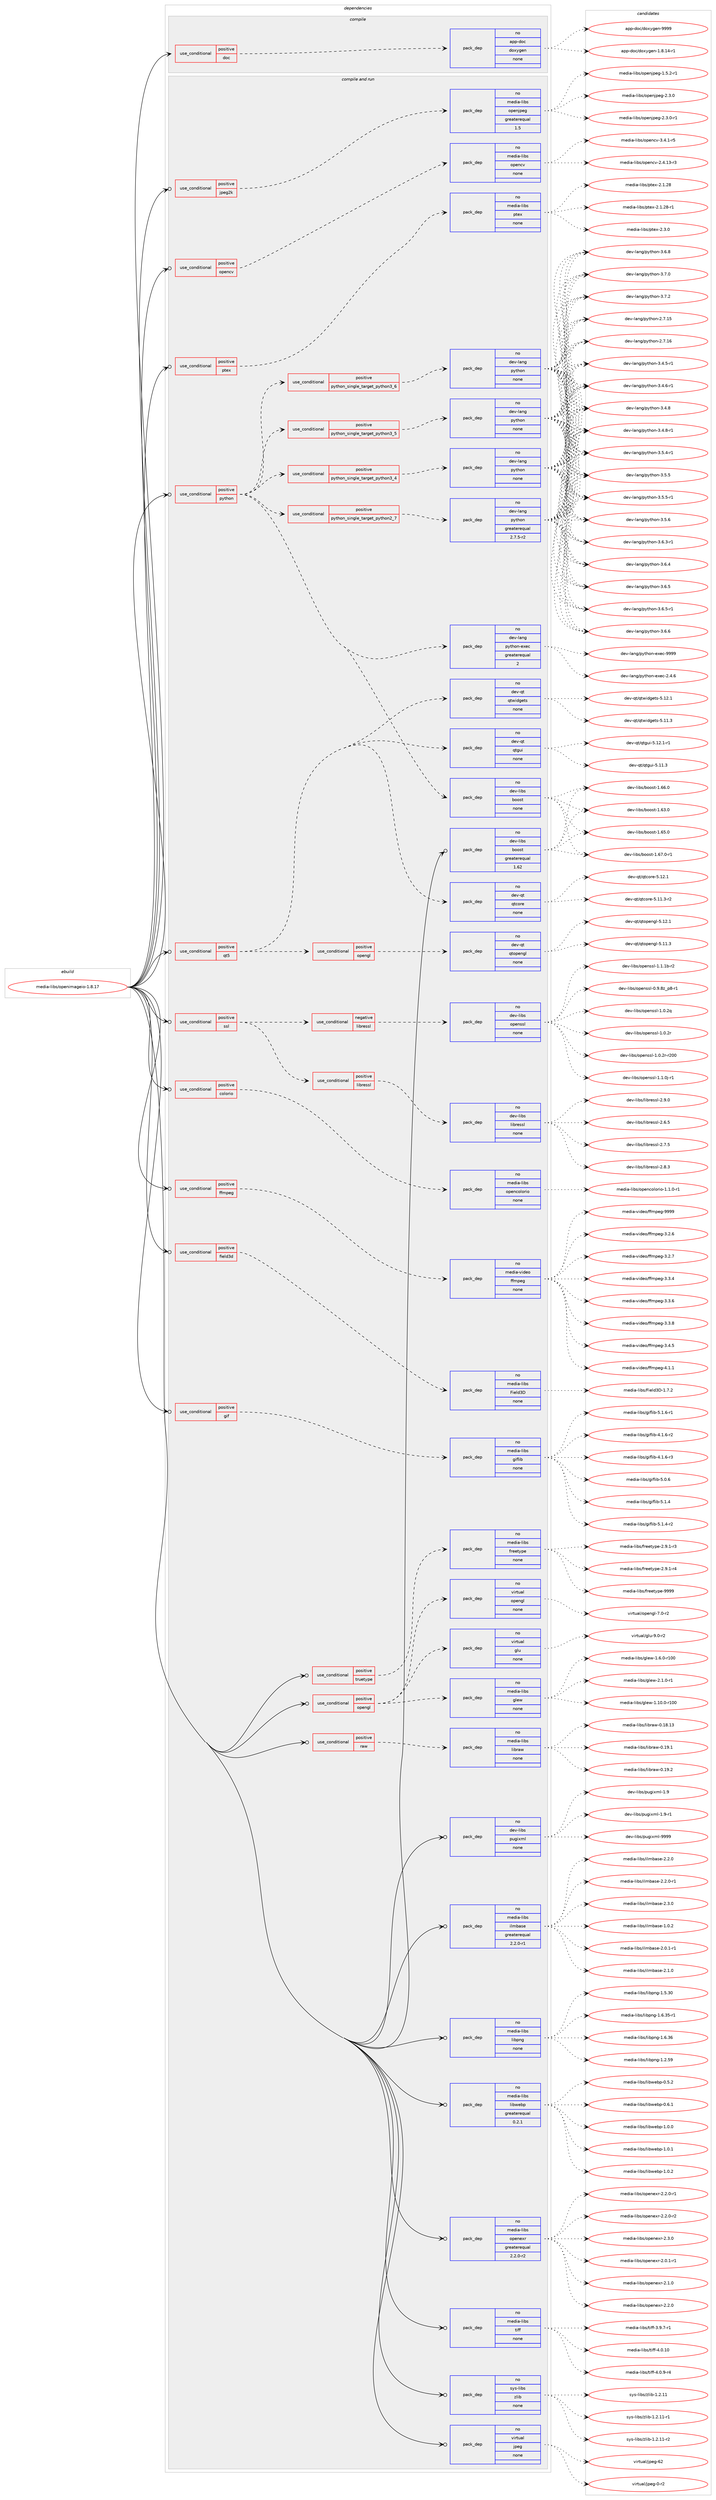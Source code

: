 digraph prolog {

# *************
# Graph options
# *************

newrank=true;
concentrate=true;
compound=true;
graph [rankdir=LR,fontname=Helvetica,fontsize=10,ranksep=1.5];#, ranksep=2.5, nodesep=0.2];
edge  [arrowhead=vee];
node  [fontname=Helvetica,fontsize=10];

# **********
# The ebuild
# **********

subgraph cluster_leftcol {
color=gray;
rank=same;
label=<<i>ebuild</i>>;
id [label="media-libs/openimageio-1.8.17", color=red, width=4, href="../media-libs/openimageio-1.8.17.svg"];
}

# ****************
# The dependencies
# ****************

subgraph cluster_midcol {
color=gray;
label=<<i>dependencies</i>>;
subgraph cluster_compile {
fillcolor="#eeeeee";
style=filled;
label=<<i>compile</i>>;
subgraph cond435697 {
dependency1617314 [label=<<TABLE BORDER="0" CELLBORDER="1" CELLSPACING="0" CELLPADDING="4"><TR><TD ROWSPAN="3" CELLPADDING="10">use_conditional</TD></TR><TR><TD>positive</TD></TR><TR><TD>doc</TD></TR></TABLE>>, shape=none, color=red];
subgraph pack1155572 {
dependency1617315 [label=<<TABLE BORDER="0" CELLBORDER="1" CELLSPACING="0" CELLPADDING="4" WIDTH="220"><TR><TD ROWSPAN="6" CELLPADDING="30">pack_dep</TD></TR><TR><TD WIDTH="110">no</TD></TR><TR><TD>app-doc</TD></TR><TR><TD>doxygen</TD></TR><TR><TD>none</TD></TR><TR><TD></TD></TR></TABLE>>, shape=none, color=blue];
}
dependency1617314:e -> dependency1617315:w [weight=20,style="dashed",arrowhead="vee"];
}
id:e -> dependency1617314:w [weight=20,style="solid",arrowhead="vee"];
}
subgraph cluster_compileandrun {
fillcolor="#eeeeee";
style=filled;
label=<<i>compile and run</i>>;
subgraph cond435698 {
dependency1617316 [label=<<TABLE BORDER="0" CELLBORDER="1" CELLSPACING="0" CELLPADDING="4"><TR><TD ROWSPAN="3" CELLPADDING="10">use_conditional</TD></TR><TR><TD>positive</TD></TR><TR><TD>colorio</TD></TR></TABLE>>, shape=none, color=red];
subgraph pack1155573 {
dependency1617317 [label=<<TABLE BORDER="0" CELLBORDER="1" CELLSPACING="0" CELLPADDING="4" WIDTH="220"><TR><TD ROWSPAN="6" CELLPADDING="30">pack_dep</TD></TR><TR><TD WIDTH="110">no</TD></TR><TR><TD>media-libs</TD></TR><TR><TD>opencolorio</TD></TR><TR><TD>none</TD></TR><TR><TD></TD></TR></TABLE>>, shape=none, color=blue];
}
dependency1617316:e -> dependency1617317:w [weight=20,style="dashed",arrowhead="vee"];
}
id:e -> dependency1617316:w [weight=20,style="solid",arrowhead="odotvee"];
subgraph cond435699 {
dependency1617318 [label=<<TABLE BORDER="0" CELLBORDER="1" CELLSPACING="0" CELLPADDING="4"><TR><TD ROWSPAN="3" CELLPADDING="10">use_conditional</TD></TR><TR><TD>positive</TD></TR><TR><TD>ffmpeg</TD></TR></TABLE>>, shape=none, color=red];
subgraph pack1155574 {
dependency1617319 [label=<<TABLE BORDER="0" CELLBORDER="1" CELLSPACING="0" CELLPADDING="4" WIDTH="220"><TR><TD ROWSPAN="6" CELLPADDING="30">pack_dep</TD></TR><TR><TD WIDTH="110">no</TD></TR><TR><TD>media-video</TD></TR><TR><TD>ffmpeg</TD></TR><TR><TD>none</TD></TR><TR><TD></TD></TR></TABLE>>, shape=none, color=blue];
}
dependency1617318:e -> dependency1617319:w [weight=20,style="dashed",arrowhead="vee"];
}
id:e -> dependency1617318:w [weight=20,style="solid",arrowhead="odotvee"];
subgraph cond435700 {
dependency1617320 [label=<<TABLE BORDER="0" CELLBORDER="1" CELLSPACING="0" CELLPADDING="4"><TR><TD ROWSPAN="3" CELLPADDING="10">use_conditional</TD></TR><TR><TD>positive</TD></TR><TR><TD>field3d</TD></TR></TABLE>>, shape=none, color=red];
subgraph pack1155575 {
dependency1617321 [label=<<TABLE BORDER="0" CELLBORDER="1" CELLSPACING="0" CELLPADDING="4" WIDTH="220"><TR><TD ROWSPAN="6" CELLPADDING="30">pack_dep</TD></TR><TR><TD WIDTH="110">no</TD></TR><TR><TD>media-libs</TD></TR><TR><TD>Field3D</TD></TR><TR><TD>none</TD></TR><TR><TD></TD></TR></TABLE>>, shape=none, color=blue];
}
dependency1617320:e -> dependency1617321:w [weight=20,style="dashed",arrowhead="vee"];
}
id:e -> dependency1617320:w [weight=20,style="solid",arrowhead="odotvee"];
subgraph cond435701 {
dependency1617322 [label=<<TABLE BORDER="0" CELLBORDER="1" CELLSPACING="0" CELLPADDING="4"><TR><TD ROWSPAN="3" CELLPADDING="10">use_conditional</TD></TR><TR><TD>positive</TD></TR><TR><TD>gif</TD></TR></TABLE>>, shape=none, color=red];
subgraph pack1155576 {
dependency1617323 [label=<<TABLE BORDER="0" CELLBORDER="1" CELLSPACING="0" CELLPADDING="4" WIDTH="220"><TR><TD ROWSPAN="6" CELLPADDING="30">pack_dep</TD></TR><TR><TD WIDTH="110">no</TD></TR><TR><TD>media-libs</TD></TR><TR><TD>giflib</TD></TR><TR><TD>none</TD></TR><TR><TD></TD></TR></TABLE>>, shape=none, color=blue];
}
dependency1617322:e -> dependency1617323:w [weight=20,style="dashed",arrowhead="vee"];
}
id:e -> dependency1617322:w [weight=20,style="solid",arrowhead="odotvee"];
subgraph cond435702 {
dependency1617324 [label=<<TABLE BORDER="0" CELLBORDER="1" CELLSPACING="0" CELLPADDING="4"><TR><TD ROWSPAN="3" CELLPADDING="10">use_conditional</TD></TR><TR><TD>positive</TD></TR><TR><TD>jpeg2k</TD></TR></TABLE>>, shape=none, color=red];
subgraph pack1155577 {
dependency1617325 [label=<<TABLE BORDER="0" CELLBORDER="1" CELLSPACING="0" CELLPADDING="4" WIDTH="220"><TR><TD ROWSPAN="6" CELLPADDING="30">pack_dep</TD></TR><TR><TD WIDTH="110">no</TD></TR><TR><TD>media-libs</TD></TR><TR><TD>openjpeg</TD></TR><TR><TD>greaterequal</TD></TR><TR><TD>1.5</TD></TR></TABLE>>, shape=none, color=blue];
}
dependency1617324:e -> dependency1617325:w [weight=20,style="dashed",arrowhead="vee"];
}
id:e -> dependency1617324:w [weight=20,style="solid",arrowhead="odotvee"];
subgraph cond435703 {
dependency1617326 [label=<<TABLE BORDER="0" CELLBORDER="1" CELLSPACING="0" CELLPADDING="4"><TR><TD ROWSPAN="3" CELLPADDING="10">use_conditional</TD></TR><TR><TD>positive</TD></TR><TR><TD>opencv</TD></TR></TABLE>>, shape=none, color=red];
subgraph pack1155578 {
dependency1617327 [label=<<TABLE BORDER="0" CELLBORDER="1" CELLSPACING="0" CELLPADDING="4" WIDTH="220"><TR><TD ROWSPAN="6" CELLPADDING="30">pack_dep</TD></TR><TR><TD WIDTH="110">no</TD></TR><TR><TD>media-libs</TD></TR><TR><TD>opencv</TD></TR><TR><TD>none</TD></TR><TR><TD></TD></TR></TABLE>>, shape=none, color=blue];
}
dependency1617326:e -> dependency1617327:w [weight=20,style="dashed",arrowhead="vee"];
}
id:e -> dependency1617326:w [weight=20,style="solid",arrowhead="odotvee"];
subgraph cond435704 {
dependency1617328 [label=<<TABLE BORDER="0" CELLBORDER="1" CELLSPACING="0" CELLPADDING="4"><TR><TD ROWSPAN="3" CELLPADDING="10">use_conditional</TD></TR><TR><TD>positive</TD></TR><TR><TD>opengl</TD></TR></TABLE>>, shape=none, color=red];
subgraph pack1155579 {
dependency1617329 [label=<<TABLE BORDER="0" CELLBORDER="1" CELLSPACING="0" CELLPADDING="4" WIDTH="220"><TR><TD ROWSPAN="6" CELLPADDING="30">pack_dep</TD></TR><TR><TD WIDTH="110">no</TD></TR><TR><TD>virtual</TD></TR><TR><TD>glu</TD></TR><TR><TD>none</TD></TR><TR><TD></TD></TR></TABLE>>, shape=none, color=blue];
}
dependency1617328:e -> dependency1617329:w [weight=20,style="dashed",arrowhead="vee"];
subgraph pack1155580 {
dependency1617330 [label=<<TABLE BORDER="0" CELLBORDER="1" CELLSPACING="0" CELLPADDING="4" WIDTH="220"><TR><TD ROWSPAN="6" CELLPADDING="30">pack_dep</TD></TR><TR><TD WIDTH="110">no</TD></TR><TR><TD>virtual</TD></TR><TR><TD>opengl</TD></TR><TR><TD>none</TD></TR><TR><TD></TD></TR></TABLE>>, shape=none, color=blue];
}
dependency1617328:e -> dependency1617330:w [weight=20,style="dashed",arrowhead="vee"];
subgraph pack1155581 {
dependency1617331 [label=<<TABLE BORDER="0" CELLBORDER="1" CELLSPACING="0" CELLPADDING="4" WIDTH="220"><TR><TD ROWSPAN="6" CELLPADDING="30">pack_dep</TD></TR><TR><TD WIDTH="110">no</TD></TR><TR><TD>media-libs</TD></TR><TR><TD>glew</TD></TR><TR><TD>none</TD></TR><TR><TD></TD></TR></TABLE>>, shape=none, color=blue];
}
dependency1617328:e -> dependency1617331:w [weight=20,style="dashed",arrowhead="vee"];
}
id:e -> dependency1617328:w [weight=20,style="solid",arrowhead="odotvee"];
subgraph cond435705 {
dependency1617332 [label=<<TABLE BORDER="0" CELLBORDER="1" CELLSPACING="0" CELLPADDING="4"><TR><TD ROWSPAN="3" CELLPADDING="10">use_conditional</TD></TR><TR><TD>positive</TD></TR><TR><TD>ptex</TD></TR></TABLE>>, shape=none, color=red];
subgraph pack1155582 {
dependency1617333 [label=<<TABLE BORDER="0" CELLBORDER="1" CELLSPACING="0" CELLPADDING="4" WIDTH="220"><TR><TD ROWSPAN="6" CELLPADDING="30">pack_dep</TD></TR><TR><TD WIDTH="110">no</TD></TR><TR><TD>media-libs</TD></TR><TR><TD>ptex</TD></TR><TR><TD>none</TD></TR><TR><TD></TD></TR></TABLE>>, shape=none, color=blue];
}
dependency1617332:e -> dependency1617333:w [weight=20,style="dashed",arrowhead="vee"];
}
id:e -> dependency1617332:w [weight=20,style="solid",arrowhead="odotvee"];
subgraph cond435706 {
dependency1617334 [label=<<TABLE BORDER="0" CELLBORDER="1" CELLSPACING="0" CELLPADDING="4"><TR><TD ROWSPAN="3" CELLPADDING="10">use_conditional</TD></TR><TR><TD>positive</TD></TR><TR><TD>python</TD></TR></TABLE>>, shape=none, color=red];
subgraph cond435707 {
dependency1617335 [label=<<TABLE BORDER="0" CELLBORDER="1" CELLSPACING="0" CELLPADDING="4"><TR><TD ROWSPAN="3" CELLPADDING="10">use_conditional</TD></TR><TR><TD>positive</TD></TR><TR><TD>python_single_target_python2_7</TD></TR></TABLE>>, shape=none, color=red];
subgraph pack1155583 {
dependency1617336 [label=<<TABLE BORDER="0" CELLBORDER="1" CELLSPACING="0" CELLPADDING="4" WIDTH="220"><TR><TD ROWSPAN="6" CELLPADDING="30">pack_dep</TD></TR><TR><TD WIDTH="110">no</TD></TR><TR><TD>dev-lang</TD></TR><TR><TD>python</TD></TR><TR><TD>greaterequal</TD></TR><TR><TD>2.7.5-r2</TD></TR></TABLE>>, shape=none, color=blue];
}
dependency1617335:e -> dependency1617336:w [weight=20,style="dashed",arrowhead="vee"];
}
dependency1617334:e -> dependency1617335:w [weight=20,style="dashed",arrowhead="vee"];
subgraph cond435708 {
dependency1617337 [label=<<TABLE BORDER="0" CELLBORDER="1" CELLSPACING="0" CELLPADDING="4"><TR><TD ROWSPAN="3" CELLPADDING="10">use_conditional</TD></TR><TR><TD>positive</TD></TR><TR><TD>python_single_target_python3_4</TD></TR></TABLE>>, shape=none, color=red];
subgraph pack1155584 {
dependency1617338 [label=<<TABLE BORDER="0" CELLBORDER="1" CELLSPACING="0" CELLPADDING="4" WIDTH="220"><TR><TD ROWSPAN="6" CELLPADDING="30">pack_dep</TD></TR><TR><TD WIDTH="110">no</TD></TR><TR><TD>dev-lang</TD></TR><TR><TD>python</TD></TR><TR><TD>none</TD></TR><TR><TD></TD></TR></TABLE>>, shape=none, color=blue];
}
dependency1617337:e -> dependency1617338:w [weight=20,style="dashed",arrowhead="vee"];
}
dependency1617334:e -> dependency1617337:w [weight=20,style="dashed",arrowhead="vee"];
subgraph cond435709 {
dependency1617339 [label=<<TABLE BORDER="0" CELLBORDER="1" CELLSPACING="0" CELLPADDING="4"><TR><TD ROWSPAN="3" CELLPADDING="10">use_conditional</TD></TR><TR><TD>positive</TD></TR><TR><TD>python_single_target_python3_5</TD></TR></TABLE>>, shape=none, color=red];
subgraph pack1155585 {
dependency1617340 [label=<<TABLE BORDER="0" CELLBORDER="1" CELLSPACING="0" CELLPADDING="4" WIDTH="220"><TR><TD ROWSPAN="6" CELLPADDING="30">pack_dep</TD></TR><TR><TD WIDTH="110">no</TD></TR><TR><TD>dev-lang</TD></TR><TR><TD>python</TD></TR><TR><TD>none</TD></TR><TR><TD></TD></TR></TABLE>>, shape=none, color=blue];
}
dependency1617339:e -> dependency1617340:w [weight=20,style="dashed",arrowhead="vee"];
}
dependency1617334:e -> dependency1617339:w [weight=20,style="dashed",arrowhead="vee"];
subgraph cond435710 {
dependency1617341 [label=<<TABLE BORDER="0" CELLBORDER="1" CELLSPACING="0" CELLPADDING="4"><TR><TD ROWSPAN="3" CELLPADDING="10">use_conditional</TD></TR><TR><TD>positive</TD></TR><TR><TD>python_single_target_python3_6</TD></TR></TABLE>>, shape=none, color=red];
subgraph pack1155586 {
dependency1617342 [label=<<TABLE BORDER="0" CELLBORDER="1" CELLSPACING="0" CELLPADDING="4" WIDTH="220"><TR><TD ROWSPAN="6" CELLPADDING="30">pack_dep</TD></TR><TR><TD WIDTH="110">no</TD></TR><TR><TD>dev-lang</TD></TR><TR><TD>python</TD></TR><TR><TD>none</TD></TR><TR><TD></TD></TR></TABLE>>, shape=none, color=blue];
}
dependency1617341:e -> dependency1617342:w [weight=20,style="dashed",arrowhead="vee"];
}
dependency1617334:e -> dependency1617341:w [weight=20,style="dashed",arrowhead="vee"];
subgraph pack1155587 {
dependency1617343 [label=<<TABLE BORDER="0" CELLBORDER="1" CELLSPACING="0" CELLPADDING="4" WIDTH="220"><TR><TD ROWSPAN="6" CELLPADDING="30">pack_dep</TD></TR><TR><TD WIDTH="110">no</TD></TR><TR><TD>dev-lang</TD></TR><TR><TD>python-exec</TD></TR><TR><TD>greaterequal</TD></TR><TR><TD>2</TD></TR></TABLE>>, shape=none, color=blue];
}
dependency1617334:e -> dependency1617343:w [weight=20,style="dashed",arrowhead="vee"];
subgraph pack1155588 {
dependency1617344 [label=<<TABLE BORDER="0" CELLBORDER="1" CELLSPACING="0" CELLPADDING="4" WIDTH="220"><TR><TD ROWSPAN="6" CELLPADDING="30">pack_dep</TD></TR><TR><TD WIDTH="110">no</TD></TR><TR><TD>dev-libs</TD></TR><TR><TD>boost</TD></TR><TR><TD>none</TD></TR><TR><TD></TD></TR></TABLE>>, shape=none, color=blue];
}
dependency1617334:e -> dependency1617344:w [weight=20,style="dashed",arrowhead="vee"];
}
id:e -> dependency1617334:w [weight=20,style="solid",arrowhead="odotvee"];
subgraph cond435711 {
dependency1617345 [label=<<TABLE BORDER="0" CELLBORDER="1" CELLSPACING="0" CELLPADDING="4"><TR><TD ROWSPAN="3" CELLPADDING="10">use_conditional</TD></TR><TR><TD>positive</TD></TR><TR><TD>qt5</TD></TR></TABLE>>, shape=none, color=red];
subgraph pack1155589 {
dependency1617346 [label=<<TABLE BORDER="0" CELLBORDER="1" CELLSPACING="0" CELLPADDING="4" WIDTH="220"><TR><TD ROWSPAN="6" CELLPADDING="30">pack_dep</TD></TR><TR><TD WIDTH="110">no</TD></TR><TR><TD>dev-qt</TD></TR><TR><TD>qtcore</TD></TR><TR><TD>none</TD></TR><TR><TD></TD></TR></TABLE>>, shape=none, color=blue];
}
dependency1617345:e -> dependency1617346:w [weight=20,style="dashed",arrowhead="vee"];
subgraph pack1155590 {
dependency1617347 [label=<<TABLE BORDER="0" CELLBORDER="1" CELLSPACING="0" CELLPADDING="4" WIDTH="220"><TR><TD ROWSPAN="6" CELLPADDING="30">pack_dep</TD></TR><TR><TD WIDTH="110">no</TD></TR><TR><TD>dev-qt</TD></TR><TR><TD>qtgui</TD></TR><TR><TD>none</TD></TR><TR><TD></TD></TR></TABLE>>, shape=none, color=blue];
}
dependency1617345:e -> dependency1617347:w [weight=20,style="dashed",arrowhead="vee"];
subgraph pack1155591 {
dependency1617348 [label=<<TABLE BORDER="0" CELLBORDER="1" CELLSPACING="0" CELLPADDING="4" WIDTH="220"><TR><TD ROWSPAN="6" CELLPADDING="30">pack_dep</TD></TR><TR><TD WIDTH="110">no</TD></TR><TR><TD>dev-qt</TD></TR><TR><TD>qtwidgets</TD></TR><TR><TD>none</TD></TR><TR><TD></TD></TR></TABLE>>, shape=none, color=blue];
}
dependency1617345:e -> dependency1617348:w [weight=20,style="dashed",arrowhead="vee"];
subgraph cond435712 {
dependency1617349 [label=<<TABLE BORDER="0" CELLBORDER="1" CELLSPACING="0" CELLPADDING="4"><TR><TD ROWSPAN="3" CELLPADDING="10">use_conditional</TD></TR><TR><TD>positive</TD></TR><TR><TD>opengl</TD></TR></TABLE>>, shape=none, color=red];
subgraph pack1155592 {
dependency1617350 [label=<<TABLE BORDER="0" CELLBORDER="1" CELLSPACING="0" CELLPADDING="4" WIDTH="220"><TR><TD ROWSPAN="6" CELLPADDING="30">pack_dep</TD></TR><TR><TD WIDTH="110">no</TD></TR><TR><TD>dev-qt</TD></TR><TR><TD>qtopengl</TD></TR><TR><TD>none</TD></TR><TR><TD></TD></TR></TABLE>>, shape=none, color=blue];
}
dependency1617349:e -> dependency1617350:w [weight=20,style="dashed",arrowhead="vee"];
}
dependency1617345:e -> dependency1617349:w [weight=20,style="dashed",arrowhead="vee"];
}
id:e -> dependency1617345:w [weight=20,style="solid",arrowhead="odotvee"];
subgraph cond435713 {
dependency1617351 [label=<<TABLE BORDER="0" CELLBORDER="1" CELLSPACING="0" CELLPADDING="4"><TR><TD ROWSPAN="3" CELLPADDING="10">use_conditional</TD></TR><TR><TD>positive</TD></TR><TR><TD>raw</TD></TR></TABLE>>, shape=none, color=red];
subgraph pack1155593 {
dependency1617352 [label=<<TABLE BORDER="0" CELLBORDER="1" CELLSPACING="0" CELLPADDING="4" WIDTH="220"><TR><TD ROWSPAN="6" CELLPADDING="30">pack_dep</TD></TR><TR><TD WIDTH="110">no</TD></TR><TR><TD>media-libs</TD></TR><TR><TD>libraw</TD></TR><TR><TD>none</TD></TR><TR><TD></TD></TR></TABLE>>, shape=none, color=blue];
}
dependency1617351:e -> dependency1617352:w [weight=20,style="dashed",arrowhead="vee"];
}
id:e -> dependency1617351:w [weight=20,style="solid",arrowhead="odotvee"];
subgraph cond435714 {
dependency1617353 [label=<<TABLE BORDER="0" CELLBORDER="1" CELLSPACING="0" CELLPADDING="4"><TR><TD ROWSPAN="3" CELLPADDING="10">use_conditional</TD></TR><TR><TD>positive</TD></TR><TR><TD>ssl</TD></TR></TABLE>>, shape=none, color=red];
subgraph cond435715 {
dependency1617354 [label=<<TABLE BORDER="0" CELLBORDER="1" CELLSPACING="0" CELLPADDING="4"><TR><TD ROWSPAN="3" CELLPADDING="10">use_conditional</TD></TR><TR><TD>negative</TD></TR><TR><TD>libressl</TD></TR></TABLE>>, shape=none, color=red];
subgraph pack1155594 {
dependency1617355 [label=<<TABLE BORDER="0" CELLBORDER="1" CELLSPACING="0" CELLPADDING="4" WIDTH="220"><TR><TD ROWSPAN="6" CELLPADDING="30">pack_dep</TD></TR><TR><TD WIDTH="110">no</TD></TR><TR><TD>dev-libs</TD></TR><TR><TD>openssl</TD></TR><TR><TD>none</TD></TR><TR><TD></TD></TR></TABLE>>, shape=none, color=blue];
}
dependency1617354:e -> dependency1617355:w [weight=20,style="dashed",arrowhead="vee"];
}
dependency1617353:e -> dependency1617354:w [weight=20,style="dashed",arrowhead="vee"];
subgraph cond435716 {
dependency1617356 [label=<<TABLE BORDER="0" CELLBORDER="1" CELLSPACING="0" CELLPADDING="4"><TR><TD ROWSPAN="3" CELLPADDING="10">use_conditional</TD></TR><TR><TD>positive</TD></TR><TR><TD>libressl</TD></TR></TABLE>>, shape=none, color=red];
subgraph pack1155595 {
dependency1617357 [label=<<TABLE BORDER="0" CELLBORDER="1" CELLSPACING="0" CELLPADDING="4" WIDTH="220"><TR><TD ROWSPAN="6" CELLPADDING="30">pack_dep</TD></TR><TR><TD WIDTH="110">no</TD></TR><TR><TD>dev-libs</TD></TR><TR><TD>libressl</TD></TR><TR><TD>none</TD></TR><TR><TD></TD></TR></TABLE>>, shape=none, color=blue];
}
dependency1617356:e -> dependency1617357:w [weight=20,style="dashed",arrowhead="vee"];
}
dependency1617353:e -> dependency1617356:w [weight=20,style="dashed",arrowhead="vee"];
}
id:e -> dependency1617353:w [weight=20,style="solid",arrowhead="odotvee"];
subgraph cond435717 {
dependency1617358 [label=<<TABLE BORDER="0" CELLBORDER="1" CELLSPACING="0" CELLPADDING="4"><TR><TD ROWSPAN="3" CELLPADDING="10">use_conditional</TD></TR><TR><TD>positive</TD></TR><TR><TD>truetype</TD></TR></TABLE>>, shape=none, color=red];
subgraph pack1155596 {
dependency1617359 [label=<<TABLE BORDER="0" CELLBORDER="1" CELLSPACING="0" CELLPADDING="4" WIDTH="220"><TR><TD ROWSPAN="6" CELLPADDING="30">pack_dep</TD></TR><TR><TD WIDTH="110">no</TD></TR><TR><TD>media-libs</TD></TR><TR><TD>freetype</TD></TR><TR><TD>none</TD></TR><TR><TD></TD></TR></TABLE>>, shape=none, color=blue];
}
dependency1617358:e -> dependency1617359:w [weight=20,style="dashed",arrowhead="vee"];
}
id:e -> dependency1617358:w [weight=20,style="solid",arrowhead="odotvee"];
subgraph pack1155597 {
dependency1617360 [label=<<TABLE BORDER="0" CELLBORDER="1" CELLSPACING="0" CELLPADDING="4" WIDTH="220"><TR><TD ROWSPAN="6" CELLPADDING="30">pack_dep</TD></TR><TR><TD WIDTH="110">no</TD></TR><TR><TD>dev-libs</TD></TR><TR><TD>boost</TD></TR><TR><TD>greaterequal</TD></TR><TR><TD>1.62</TD></TR></TABLE>>, shape=none, color=blue];
}
id:e -> dependency1617360:w [weight=20,style="solid",arrowhead="odotvee"];
subgraph pack1155598 {
dependency1617361 [label=<<TABLE BORDER="0" CELLBORDER="1" CELLSPACING="0" CELLPADDING="4" WIDTH="220"><TR><TD ROWSPAN="6" CELLPADDING="30">pack_dep</TD></TR><TR><TD WIDTH="110">no</TD></TR><TR><TD>dev-libs</TD></TR><TR><TD>pugixml</TD></TR><TR><TD>none</TD></TR><TR><TD></TD></TR></TABLE>>, shape=none, color=blue];
}
id:e -> dependency1617361:w [weight=20,style="solid",arrowhead="odotvee"];
subgraph pack1155599 {
dependency1617362 [label=<<TABLE BORDER="0" CELLBORDER="1" CELLSPACING="0" CELLPADDING="4" WIDTH="220"><TR><TD ROWSPAN="6" CELLPADDING="30">pack_dep</TD></TR><TR><TD WIDTH="110">no</TD></TR><TR><TD>media-libs</TD></TR><TR><TD>ilmbase</TD></TR><TR><TD>greaterequal</TD></TR><TR><TD>2.2.0-r1</TD></TR></TABLE>>, shape=none, color=blue];
}
id:e -> dependency1617362:w [weight=20,style="solid",arrowhead="odotvee"];
subgraph pack1155600 {
dependency1617363 [label=<<TABLE BORDER="0" CELLBORDER="1" CELLSPACING="0" CELLPADDING="4" WIDTH="220"><TR><TD ROWSPAN="6" CELLPADDING="30">pack_dep</TD></TR><TR><TD WIDTH="110">no</TD></TR><TR><TD>media-libs</TD></TR><TR><TD>libpng</TD></TR><TR><TD>none</TD></TR><TR><TD></TD></TR></TABLE>>, shape=none, color=blue];
}
id:e -> dependency1617363:w [weight=20,style="solid",arrowhead="odotvee"];
subgraph pack1155601 {
dependency1617364 [label=<<TABLE BORDER="0" CELLBORDER="1" CELLSPACING="0" CELLPADDING="4" WIDTH="220"><TR><TD ROWSPAN="6" CELLPADDING="30">pack_dep</TD></TR><TR><TD WIDTH="110">no</TD></TR><TR><TD>media-libs</TD></TR><TR><TD>libwebp</TD></TR><TR><TD>greaterequal</TD></TR><TR><TD>0.2.1</TD></TR></TABLE>>, shape=none, color=blue];
}
id:e -> dependency1617364:w [weight=20,style="solid",arrowhead="odotvee"];
subgraph pack1155602 {
dependency1617365 [label=<<TABLE BORDER="0" CELLBORDER="1" CELLSPACING="0" CELLPADDING="4" WIDTH="220"><TR><TD ROWSPAN="6" CELLPADDING="30">pack_dep</TD></TR><TR><TD WIDTH="110">no</TD></TR><TR><TD>media-libs</TD></TR><TR><TD>openexr</TD></TR><TR><TD>greaterequal</TD></TR><TR><TD>2.2.0-r2</TD></TR></TABLE>>, shape=none, color=blue];
}
id:e -> dependency1617365:w [weight=20,style="solid",arrowhead="odotvee"];
subgraph pack1155603 {
dependency1617366 [label=<<TABLE BORDER="0" CELLBORDER="1" CELLSPACING="0" CELLPADDING="4" WIDTH="220"><TR><TD ROWSPAN="6" CELLPADDING="30">pack_dep</TD></TR><TR><TD WIDTH="110">no</TD></TR><TR><TD>media-libs</TD></TR><TR><TD>tiff</TD></TR><TR><TD>none</TD></TR><TR><TD></TD></TR></TABLE>>, shape=none, color=blue];
}
id:e -> dependency1617366:w [weight=20,style="solid",arrowhead="odotvee"];
subgraph pack1155604 {
dependency1617367 [label=<<TABLE BORDER="0" CELLBORDER="1" CELLSPACING="0" CELLPADDING="4" WIDTH="220"><TR><TD ROWSPAN="6" CELLPADDING="30">pack_dep</TD></TR><TR><TD WIDTH="110">no</TD></TR><TR><TD>sys-libs</TD></TR><TR><TD>zlib</TD></TR><TR><TD>none</TD></TR><TR><TD></TD></TR></TABLE>>, shape=none, color=blue];
}
id:e -> dependency1617367:w [weight=20,style="solid",arrowhead="odotvee"];
subgraph pack1155605 {
dependency1617368 [label=<<TABLE BORDER="0" CELLBORDER="1" CELLSPACING="0" CELLPADDING="4" WIDTH="220"><TR><TD ROWSPAN="6" CELLPADDING="30">pack_dep</TD></TR><TR><TD WIDTH="110">no</TD></TR><TR><TD>virtual</TD></TR><TR><TD>jpeg</TD></TR><TR><TD>none</TD></TR><TR><TD></TD></TR></TABLE>>, shape=none, color=blue];
}
id:e -> dependency1617368:w [weight=20,style="solid",arrowhead="odotvee"];
}
subgraph cluster_run {
fillcolor="#eeeeee";
style=filled;
label=<<i>run</i>>;
}
}

# **************
# The candidates
# **************

subgraph cluster_choices {
rank=same;
color=gray;
label=<<i>candidates</i>>;

subgraph choice1155572 {
color=black;
nodesep=1;
choice97112112451001119947100111120121103101110454946564649524511449 [label="app-doc/doxygen-1.8.14-r1", color=red, width=4,href="../app-doc/doxygen-1.8.14-r1.svg"];
choice971121124510011199471001111201211031011104557575757 [label="app-doc/doxygen-9999", color=red, width=4,href="../app-doc/doxygen-9999.svg"];
dependency1617315:e -> choice97112112451001119947100111120121103101110454946564649524511449:w [style=dotted,weight="100"];
dependency1617315:e -> choice971121124510011199471001111201211031011104557575757:w [style=dotted,weight="100"];
}
subgraph choice1155573 {
color=black;
nodesep=1;
choice10910110010597451081059811547111112101110991111081111141051114549464946484511449 [label="media-libs/opencolorio-1.1.0-r1", color=red, width=4,href="../media-libs/opencolorio-1.1.0-r1.svg"];
dependency1617317:e -> choice10910110010597451081059811547111112101110991111081111141051114549464946484511449:w [style=dotted,weight="100"];
}
subgraph choice1155574 {
color=black;
nodesep=1;
choice109101100105974511810510010111147102102109112101103455146504654 [label="media-video/ffmpeg-3.2.6", color=red, width=4,href="../media-video/ffmpeg-3.2.6.svg"];
choice109101100105974511810510010111147102102109112101103455146504655 [label="media-video/ffmpeg-3.2.7", color=red, width=4,href="../media-video/ffmpeg-3.2.7.svg"];
choice109101100105974511810510010111147102102109112101103455146514652 [label="media-video/ffmpeg-3.3.4", color=red, width=4,href="../media-video/ffmpeg-3.3.4.svg"];
choice109101100105974511810510010111147102102109112101103455146514654 [label="media-video/ffmpeg-3.3.6", color=red, width=4,href="../media-video/ffmpeg-3.3.6.svg"];
choice109101100105974511810510010111147102102109112101103455146514656 [label="media-video/ffmpeg-3.3.8", color=red, width=4,href="../media-video/ffmpeg-3.3.8.svg"];
choice109101100105974511810510010111147102102109112101103455146524653 [label="media-video/ffmpeg-3.4.5", color=red, width=4,href="../media-video/ffmpeg-3.4.5.svg"];
choice109101100105974511810510010111147102102109112101103455246494649 [label="media-video/ffmpeg-4.1.1", color=red, width=4,href="../media-video/ffmpeg-4.1.1.svg"];
choice1091011001059745118105100101111471021021091121011034557575757 [label="media-video/ffmpeg-9999", color=red, width=4,href="../media-video/ffmpeg-9999.svg"];
dependency1617319:e -> choice109101100105974511810510010111147102102109112101103455146504654:w [style=dotted,weight="100"];
dependency1617319:e -> choice109101100105974511810510010111147102102109112101103455146504655:w [style=dotted,weight="100"];
dependency1617319:e -> choice109101100105974511810510010111147102102109112101103455146514652:w [style=dotted,weight="100"];
dependency1617319:e -> choice109101100105974511810510010111147102102109112101103455146514654:w [style=dotted,weight="100"];
dependency1617319:e -> choice109101100105974511810510010111147102102109112101103455146514656:w [style=dotted,weight="100"];
dependency1617319:e -> choice109101100105974511810510010111147102102109112101103455146524653:w [style=dotted,weight="100"];
dependency1617319:e -> choice109101100105974511810510010111147102102109112101103455246494649:w [style=dotted,weight="100"];
dependency1617319:e -> choice1091011001059745118105100101111471021021091121011034557575757:w [style=dotted,weight="100"];
}
subgraph choice1155575 {
color=black;
nodesep=1;
choice10910110010597451081059811547701051011081005168454946554650 [label="media-libs/Field3D-1.7.2", color=red, width=4,href="../media-libs/Field3D-1.7.2.svg"];
dependency1617321:e -> choice10910110010597451081059811547701051011081005168454946554650:w [style=dotted,weight="100"];
}
subgraph choice1155576 {
color=black;
nodesep=1;
choice10910110010597451081059811547103105102108105984552464946544511450 [label="media-libs/giflib-4.1.6-r2", color=red, width=4,href="../media-libs/giflib-4.1.6-r2.svg"];
choice10910110010597451081059811547103105102108105984552464946544511451 [label="media-libs/giflib-4.1.6-r3", color=red, width=4,href="../media-libs/giflib-4.1.6-r3.svg"];
choice1091011001059745108105981154710310510210810598455346484654 [label="media-libs/giflib-5.0.6", color=red, width=4,href="../media-libs/giflib-5.0.6.svg"];
choice1091011001059745108105981154710310510210810598455346494652 [label="media-libs/giflib-5.1.4", color=red, width=4,href="../media-libs/giflib-5.1.4.svg"];
choice10910110010597451081059811547103105102108105984553464946524511450 [label="media-libs/giflib-5.1.4-r2", color=red, width=4,href="../media-libs/giflib-5.1.4-r2.svg"];
choice10910110010597451081059811547103105102108105984553464946544511449 [label="media-libs/giflib-5.1.6-r1", color=red, width=4,href="../media-libs/giflib-5.1.6-r1.svg"];
dependency1617323:e -> choice10910110010597451081059811547103105102108105984552464946544511450:w [style=dotted,weight="100"];
dependency1617323:e -> choice10910110010597451081059811547103105102108105984552464946544511451:w [style=dotted,weight="100"];
dependency1617323:e -> choice1091011001059745108105981154710310510210810598455346484654:w [style=dotted,weight="100"];
dependency1617323:e -> choice1091011001059745108105981154710310510210810598455346494652:w [style=dotted,weight="100"];
dependency1617323:e -> choice10910110010597451081059811547103105102108105984553464946524511450:w [style=dotted,weight="100"];
dependency1617323:e -> choice10910110010597451081059811547103105102108105984553464946544511449:w [style=dotted,weight="100"];
}
subgraph choice1155577 {
color=black;
nodesep=1;
choice109101100105974510810598115471111121011101061121011034549465346504511449 [label="media-libs/openjpeg-1.5.2-r1", color=red, width=4,href="../media-libs/openjpeg-1.5.2-r1.svg"];
choice10910110010597451081059811547111112101110106112101103455046514648 [label="media-libs/openjpeg-2.3.0", color=red, width=4,href="../media-libs/openjpeg-2.3.0.svg"];
choice109101100105974510810598115471111121011101061121011034550465146484511449 [label="media-libs/openjpeg-2.3.0-r1", color=red, width=4,href="../media-libs/openjpeg-2.3.0-r1.svg"];
dependency1617325:e -> choice109101100105974510810598115471111121011101061121011034549465346504511449:w [style=dotted,weight="100"];
dependency1617325:e -> choice10910110010597451081059811547111112101110106112101103455046514648:w [style=dotted,weight="100"];
dependency1617325:e -> choice109101100105974510810598115471111121011101061121011034550465146484511449:w [style=dotted,weight="100"];
}
subgraph choice1155578 {
color=black;
nodesep=1;
choice1091011001059745108105981154711111210111099118455046524649514511451 [label="media-libs/opencv-2.4.13-r3", color=red, width=4,href="../media-libs/opencv-2.4.13-r3.svg"];
choice10910110010597451081059811547111112101110991184551465246494511453 [label="media-libs/opencv-3.4.1-r5", color=red, width=4,href="../media-libs/opencv-3.4.1-r5.svg"];
dependency1617327:e -> choice1091011001059745108105981154711111210111099118455046524649514511451:w [style=dotted,weight="100"];
dependency1617327:e -> choice10910110010597451081059811547111112101110991184551465246494511453:w [style=dotted,weight="100"];
}
subgraph choice1155579 {
color=black;
nodesep=1;
choice1181051141161179710847103108117455746484511450 [label="virtual/glu-9.0-r2", color=red, width=4,href="../virtual/glu-9.0-r2.svg"];
dependency1617329:e -> choice1181051141161179710847103108117455746484511450:w [style=dotted,weight="100"];
}
subgraph choice1155580 {
color=black;
nodesep=1;
choice1181051141161179710847111112101110103108455546484511450 [label="virtual/opengl-7.0-r2", color=red, width=4,href="../virtual/opengl-7.0-r2.svg"];
dependency1617330:e -> choice1181051141161179710847111112101110103108455546484511450:w [style=dotted,weight="100"];
}
subgraph choice1155581 {
color=black;
nodesep=1;
choice109101100105974510810598115471031081011194549464948464845114494848 [label="media-libs/glew-1.10.0-r100", color=red, width=4,href="../media-libs/glew-1.10.0-r100.svg"];
choice1091011001059745108105981154710310810111945494654464845114494848 [label="media-libs/glew-1.6.0-r100", color=red, width=4,href="../media-libs/glew-1.6.0-r100.svg"];
choice109101100105974510810598115471031081011194550464946484511449 [label="media-libs/glew-2.1.0-r1", color=red, width=4,href="../media-libs/glew-2.1.0-r1.svg"];
dependency1617331:e -> choice109101100105974510810598115471031081011194549464948464845114494848:w [style=dotted,weight="100"];
dependency1617331:e -> choice1091011001059745108105981154710310810111945494654464845114494848:w [style=dotted,weight="100"];
dependency1617331:e -> choice109101100105974510810598115471031081011194550464946484511449:w [style=dotted,weight="100"];
}
subgraph choice1155582 {
color=black;
nodesep=1;
choice1091011001059745108105981154711211610112045504649465056 [label="media-libs/ptex-2.1.28", color=red, width=4,href="../media-libs/ptex-2.1.28.svg"];
choice10910110010597451081059811547112116101120455046494650564511449 [label="media-libs/ptex-2.1.28-r1", color=red, width=4,href="../media-libs/ptex-2.1.28-r1.svg"];
choice10910110010597451081059811547112116101120455046514648 [label="media-libs/ptex-2.3.0", color=red, width=4,href="../media-libs/ptex-2.3.0.svg"];
dependency1617333:e -> choice1091011001059745108105981154711211610112045504649465056:w [style=dotted,weight="100"];
dependency1617333:e -> choice10910110010597451081059811547112116101120455046494650564511449:w [style=dotted,weight="100"];
dependency1617333:e -> choice10910110010597451081059811547112116101120455046514648:w [style=dotted,weight="100"];
}
subgraph choice1155583 {
color=black;
nodesep=1;
choice10010111845108971101034711212111610411111045504655464953 [label="dev-lang/python-2.7.15", color=red, width=4,href="../dev-lang/python-2.7.15.svg"];
choice10010111845108971101034711212111610411111045504655464954 [label="dev-lang/python-2.7.16", color=red, width=4,href="../dev-lang/python-2.7.16.svg"];
choice1001011184510897110103471121211161041111104551465246534511449 [label="dev-lang/python-3.4.5-r1", color=red, width=4,href="../dev-lang/python-3.4.5-r1.svg"];
choice1001011184510897110103471121211161041111104551465246544511449 [label="dev-lang/python-3.4.6-r1", color=red, width=4,href="../dev-lang/python-3.4.6-r1.svg"];
choice100101118451089711010347112121116104111110455146524656 [label="dev-lang/python-3.4.8", color=red, width=4,href="../dev-lang/python-3.4.8.svg"];
choice1001011184510897110103471121211161041111104551465246564511449 [label="dev-lang/python-3.4.8-r1", color=red, width=4,href="../dev-lang/python-3.4.8-r1.svg"];
choice1001011184510897110103471121211161041111104551465346524511449 [label="dev-lang/python-3.5.4-r1", color=red, width=4,href="../dev-lang/python-3.5.4-r1.svg"];
choice100101118451089711010347112121116104111110455146534653 [label="dev-lang/python-3.5.5", color=red, width=4,href="../dev-lang/python-3.5.5.svg"];
choice1001011184510897110103471121211161041111104551465346534511449 [label="dev-lang/python-3.5.5-r1", color=red, width=4,href="../dev-lang/python-3.5.5-r1.svg"];
choice100101118451089711010347112121116104111110455146534654 [label="dev-lang/python-3.5.6", color=red, width=4,href="../dev-lang/python-3.5.6.svg"];
choice1001011184510897110103471121211161041111104551465446514511449 [label="dev-lang/python-3.6.3-r1", color=red, width=4,href="../dev-lang/python-3.6.3-r1.svg"];
choice100101118451089711010347112121116104111110455146544652 [label="dev-lang/python-3.6.4", color=red, width=4,href="../dev-lang/python-3.6.4.svg"];
choice100101118451089711010347112121116104111110455146544653 [label="dev-lang/python-3.6.5", color=red, width=4,href="../dev-lang/python-3.6.5.svg"];
choice1001011184510897110103471121211161041111104551465446534511449 [label="dev-lang/python-3.6.5-r1", color=red, width=4,href="../dev-lang/python-3.6.5-r1.svg"];
choice100101118451089711010347112121116104111110455146544654 [label="dev-lang/python-3.6.6", color=red, width=4,href="../dev-lang/python-3.6.6.svg"];
choice100101118451089711010347112121116104111110455146544656 [label="dev-lang/python-3.6.8", color=red, width=4,href="../dev-lang/python-3.6.8.svg"];
choice100101118451089711010347112121116104111110455146554648 [label="dev-lang/python-3.7.0", color=red, width=4,href="../dev-lang/python-3.7.0.svg"];
choice100101118451089711010347112121116104111110455146554650 [label="dev-lang/python-3.7.2", color=red, width=4,href="../dev-lang/python-3.7.2.svg"];
dependency1617336:e -> choice10010111845108971101034711212111610411111045504655464953:w [style=dotted,weight="100"];
dependency1617336:e -> choice10010111845108971101034711212111610411111045504655464954:w [style=dotted,weight="100"];
dependency1617336:e -> choice1001011184510897110103471121211161041111104551465246534511449:w [style=dotted,weight="100"];
dependency1617336:e -> choice1001011184510897110103471121211161041111104551465246544511449:w [style=dotted,weight="100"];
dependency1617336:e -> choice100101118451089711010347112121116104111110455146524656:w [style=dotted,weight="100"];
dependency1617336:e -> choice1001011184510897110103471121211161041111104551465246564511449:w [style=dotted,weight="100"];
dependency1617336:e -> choice1001011184510897110103471121211161041111104551465346524511449:w [style=dotted,weight="100"];
dependency1617336:e -> choice100101118451089711010347112121116104111110455146534653:w [style=dotted,weight="100"];
dependency1617336:e -> choice1001011184510897110103471121211161041111104551465346534511449:w [style=dotted,weight="100"];
dependency1617336:e -> choice100101118451089711010347112121116104111110455146534654:w [style=dotted,weight="100"];
dependency1617336:e -> choice1001011184510897110103471121211161041111104551465446514511449:w [style=dotted,weight="100"];
dependency1617336:e -> choice100101118451089711010347112121116104111110455146544652:w [style=dotted,weight="100"];
dependency1617336:e -> choice100101118451089711010347112121116104111110455146544653:w [style=dotted,weight="100"];
dependency1617336:e -> choice1001011184510897110103471121211161041111104551465446534511449:w [style=dotted,weight="100"];
dependency1617336:e -> choice100101118451089711010347112121116104111110455146544654:w [style=dotted,weight="100"];
dependency1617336:e -> choice100101118451089711010347112121116104111110455146544656:w [style=dotted,weight="100"];
dependency1617336:e -> choice100101118451089711010347112121116104111110455146554648:w [style=dotted,weight="100"];
dependency1617336:e -> choice100101118451089711010347112121116104111110455146554650:w [style=dotted,weight="100"];
}
subgraph choice1155584 {
color=black;
nodesep=1;
choice10010111845108971101034711212111610411111045504655464953 [label="dev-lang/python-2.7.15", color=red, width=4,href="../dev-lang/python-2.7.15.svg"];
choice10010111845108971101034711212111610411111045504655464954 [label="dev-lang/python-2.7.16", color=red, width=4,href="../dev-lang/python-2.7.16.svg"];
choice1001011184510897110103471121211161041111104551465246534511449 [label="dev-lang/python-3.4.5-r1", color=red, width=4,href="../dev-lang/python-3.4.5-r1.svg"];
choice1001011184510897110103471121211161041111104551465246544511449 [label="dev-lang/python-3.4.6-r1", color=red, width=4,href="../dev-lang/python-3.4.6-r1.svg"];
choice100101118451089711010347112121116104111110455146524656 [label="dev-lang/python-3.4.8", color=red, width=4,href="../dev-lang/python-3.4.8.svg"];
choice1001011184510897110103471121211161041111104551465246564511449 [label="dev-lang/python-3.4.8-r1", color=red, width=4,href="../dev-lang/python-3.4.8-r1.svg"];
choice1001011184510897110103471121211161041111104551465346524511449 [label="dev-lang/python-3.5.4-r1", color=red, width=4,href="../dev-lang/python-3.5.4-r1.svg"];
choice100101118451089711010347112121116104111110455146534653 [label="dev-lang/python-3.5.5", color=red, width=4,href="../dev-lang/python-3.5.5.svg"];
choice1001011184510897110103471121211161041111104551465346534511449 [label="dev-lang/python-3.5.5-r1", color=red, width=4,href="../dev-lang/python-3.5.5-r1.svg"];
choice100101118451089711010347112121116104111110455146534654 [label="dev-lang/python-3.5.6", color=red, width=4,href="../dev-lang/python-3.5.6.svg"];
choice1001011184510897110103471121211161041111104551465446514511449 [label="dev-lang/python-3.6.3-r1", color=red, width=4,href="../dev-lang/python-3.6.3-r1.svg"];
choice100101118451089711010347112121116104111110455146544652 [label="dev-lang/python-3.6.4", color=red, width=4,href="../dev-lang/python-3.6.4.svg"];
choice100101118451089711010347112121116104111110455146544653 [label="dev-lang/python-3.6.5", color=red, width=4,href="../dev-lang/python-3.6.5.svg"];
choice1001011184510897110103471121211161041111104551465446534511449 [label="dev-lang/python-3.6.5-r1", color=red, width=4,href="../dev-lang/python-3.6.5-r1.svg"];
choice100101118451089711010347112121116104111110455146544654 [label="dev-lang/python-3.6.6", color=red, width=4,href="../dev-lang/python-3.6.6.svg"];
choice100101118451089711010347112121116104111110455146544656 [label="dev-lang/python-3.6.8", color=red, width=4,href="../dev-lang/python-3.6.8.svg"];
choice100101118451089711010347112121116104111110455146554648 [label="dev-lang/python-3.7.0", color=red, width=4,href="../dev-lang/python-3.7.0.svg"];
choice100101118451089711010347112121116104111110455146554650 [label="dev-lang/python-3.7.2", color=red, width=4,href="../dev-lang/python-3.7.2.svg"];
dependency1617338:e -> choice10010111845108971101034711212111610411111045504655464953:w [style=dotted,weight="100"];
dependency1617338:e -> choice10010111845108971101034711212111610411111045504655464954:w [style=dotted,weight="100"];
dependency1617338:e -> choice1001011184510897110103471121211161041111104551465246534511449:w [style=dotted,weight="100"];
dependency1617338:e -> choice1001011184510897110103471121211161041111104551465246544511449:w [style=dotted,weight="100"];
dependency1617338:e -> choice100101118451089711010347112121116104111110455146524656:w [style=dotted,weight="100"];
dependency1617338:e -> choice1001011184510897110103471121211161041111104551465246564511449:w [style=dotted,weight="100"];
dependency1617338:e -> choice1001011184510897110103471121211161041111104551465346524511449:w [style=dotted,weight="100"];
dependency1617338:e -> choice100101118451089711010347112121116104111110455146534653:w [style=dotted,weight="100"];
dependency1617338:e -> choice1001011184510897110103471121211161041111104551465346534511449:w [style=dotted,weight="100"];
dependency1617338:e -> choice100101118451089711010347112121116104111110455146534654:w [style=dotted,weight="100"];
dependency1617338:e -> choice1001011184510897110103471121211161041111104551465446514511449:w [style=dotted,weight="100"];
dependency1617338:e -> choice100101118451089711010347112121116104111110455146544652:w [style=dotted,weight="100"];
dependency1617338:e -> choice100101118451089711010347112121116104111110455146544653:w [style=dotted,weight="100"];
dependency1617338:e -> choice1001011184510897110103471121211161041111104551465446534511449:w [style=dotted,weight="100"];
dependency1617338:e -> choice100101118451089711010347112121116104111110455146544654:w [style=dotted,weight="100"];
dependency1617338:e -> choice100101118451089711010347112121116104111110455146544656:w [style=dotted,weight="100"];
dependency1617338:e -> choice100101118451089711010347112121116104111110455146554648:w [style=dotted,weight="100"];
dependency1617338:e -> choice100101118451089711010347112121116104111110455146554650:w [style=dotted,weight="100"];
}
subgraph choice1155585 {
color=black;
nodesep=1;
choice10010111845108971101034711212111610411111045504655464953 [label="dev-lang/python-2.7.15", color=red, width=4,href="../dev-lang/python-2.7.15.svg"];
choice10010111845108971101034711212111610411111045504655464954 [label="dev-lang/python-2.7.16", color=red, width=4,href="../dev-lang/python-2.7.16.svg"];
choice1001011184510897110103471121211161041111104551465246534511449 [label="dev-lang/python-3.4.5-r1", color=red, width=4,href="../dev-lang/python-3.4.5-r1.svg"];
choice1001011184510897110103471121211161041111104551465246544511449 [label="dev-lang/python-3.4.6-r1", color=red, width=4,href="../dev-lang/python-3.4.6-r1.svg"];
choice100101118451089711010347112121116104111110455146524656 [label="dev-lang/python-3.4.8", color=red, width=4,href="../dev-lang/python-3.4.8.svg"];
choice1001011184510897110103471121211161041111104551465246564511449 [label="dev-lang/python-3.4.8-r1", color=red, width=4,href="../dev-lang/python-3.4.8-r1.svg"];
choice1001011184510897110103471121211161041111104551465346524511449 [label="dev-lang/python-3.5.4-r1", color=red, width=4,href="../dev-lang/python-3.5.4-r1.svg"];
choice100101118451089711010347112121116104111110455146534653 [label="dev-lang/python-3.5.5", color=red, width=4,href="../dev-lang/python-3.5.5.svg"];
choice1001011184510897110103471121211161041111104551465346534511449 [label="dev-lang/python-3.5.5-r1", color=red, width=4,href="../dev-lang/python-3.5.5-r1.svg"];
choice100101118451089711010347112121116104111110455146534654 [label="dev-lang/python-3.5.6", color=red, width=4,href="../dev-lang/python-3.5.6.svg"];
choice1001011184510897110103471121211161041111104551465446514511449 [label="dev-lang/python-3.6.3-r1", color=red, width=4,href="../dev-lang/python-3.6.3-r1.svg"];
choice100101118451089711010347112121116104111110455146544652 [label="dev-lang/python-3.6.4", color=red, width=4,href="../dev-lang/python-3.6.4.svg"];
choice100101118451089711010347112121116104111110455146544653 [label="dev-lang/python-3.6.5", color=red, width=4,href="../dev-lang/python-3.6.5.svg"];
choice1001011184510897110103471121211161041111104551465446534511449 [label="dev-lang/python-3.6.5-r1", color=red, width=4,href="../dev-lang/python-3.6.5-r1.svg"];
choice100101118451089711010347112121116104111110455146544654 [label="dev-lang/python-3.6.6", color=red, width=4,href="../dev-lang/python-3.6.6.svg"];
choice100101118451089711010347112121116104111110455146544656 [label="dev-lang/python-3.6.8", color=red, width=4,href="../dev-lang/python-3.6.8.svg"];
choice100101118451089711010347112121116104111110455146554648 [label="dev-lang/python-3.7.0", color=red, width=4,href="../dev-lang/python-3.7.0.svg"];
choice100101118451089711010347112121116104111110455146554650 [label="dev-lang/python-3.7.2", color=red, width=4,href="../dev-lang/python-3.7.2.svg"];
dependency1617340:e -> choice10010111845108971101034711212111610411111045504655464953:w [style=dotted,weight="100"];
dependency1617340:e -> choice10010111845108971101034711212111610411111045504655464954:w [style=dotted,weight="100"];
dependency1617340:e -> choice1001011184510897110103471121211161041111104551465246534511449:w [style=dotted,weight="100"];
dependency1617340:e -> choice1001011184510897110103471121211161041111104551465246544511449:w [style=dotted,weight="100"];
dependency1617340:e -> choice100101118451089711010347112121116104111110455146524656:w [style=dotted,weight="100"];
dependency1617340:e -> choice1001011184510897110103471121211161041111104551465246564511449:w [style=dotted,weight="100"];
dependency1617340:e -> choice1001011184510897110103471121211161041111104551465346524511449:w [style=dotted,weight="100"];
dependency1617340:e -> choice100101118451089711010347112121116104111110455146534653:w [style=dotted,weight="100"];
dependency1617340:e -> choice1001011184510897110103471121211161041111104551465346534511449:w [style=dotted,weight="100"];
dependency1617340:e -> choice100101118451089711010347112121116104111110455146534654:w [style=dotted,weight="100"];
dependency1617340:e -> choice1001011184510897110103471121211161041111104551465446514511449:w [style=dotted,weight="100"];
dependency1617340:e -> choice100101118451089711010347112121116104111110455146544652:w [style=dotted,weight="100"];
dependency1617340:e -> choice100101118451089711010347112121116104111110455146544653:w [style=dotted,weight="100"];
dependency1617340:e -> choice1001011184510897110103471121211161041111104551465446534511449:w [style=dotted,weight="100"];
dependency1617340:e -> choice100101118451089711010347112121116104111110455146544654:w [style=dotted,weight="100"];
dependency1617340:e -> choice100101118451089711010347112121116104111110455146544656:w [style=dotted,weight="100"];
dependency1617340:e -> choice100101118451089711010347112121116104111110455146554648:w [style=dotted,weight="100"];
dependency1617340:e -> choice100101118451089711010347112121116104111110455146554650:w [style=dotted,weight="100"];
}
subgraph choice1155586 {
color=black;
nodesep=1;
choice10010111845108971101034711212111610411111045504655464953 [label="dev-lang/python-2.7.15", color=red, width=4,href="../dev-lang/python-2.7.15.svg"];
choice10010111845108971101034711212111610411111045504655464954 [label="dev-lang/python-2.7.16", color=red, width=4,href="../dev-lang/python-2.7.16.svg"];
choice1001011184510897110103471121211161041111104551465246534511449 [label="dev-lang/python-3.4.5-r1", color=red, width=4,href="../dev-lang/python-3.4.5-r1.svg"];
choice1001011184510897110103471121211161041111104551465246544511449 [label="dev-lang/python-3.4.6-r1", color=red, width=4,href="../dev-lang/python-3.4.6-r1.svg"];
choice100101118451089711010347112121116104111110455146524656 [label="dev-lang/python-3.4.8", color=red, width=4,href="../dev-lang/python-3.4.8.svg"];
choice1001011184510897110103471121211161041111104551465246564511449 [label="dev-lang/python-3.4.8-r1", color=red, width=4,href="../dev-lang/python-3.4.8-r1.svg"];
choice1001011184510897110103471121211161041111104551465346524511449 [label="dev-lang/python-3.5.4-r1", color=red, width=4,href="../dev-lang/python-3.5.4-r1.svg"];
choice100101118451089711010347112121116104111110455146534653 [label="dev-lang/python-3.5.5", color=red, width=4,href="../dev-lang/python-3.5.5.svg"];
choice1001011184510897110103471121211161041111104551465346534511449 [label="dev-lang/python-3.5.5-r1", color=red, width=4,href="../dev-lang/python-3.5.5-r1.svg"];
choice100101118451089711010347112121116104111110455146534654 [label="dev-lang/python-3.5.6", color=red, width=4,href="../dev-lang/python-3.5.6.svg"];
choice1001011184510897110103471121211161041111104551465446514511449 [label="dev-lang/python-3.6.3-r1", color=red, width=4,href="../dev-lang/python-3.6.3-r1.svg"];
choice100101118451089711010347112121116104111110455146544652 [label="dev-lang/python-3.6.4", color=red, width=4,href="../dev-lang/python-3.6.4.svg"];
choice100101118451089711010347112121116104111110455146544653 [label="dev-lang/python-3.6.5", color=red, width=4,href="../dev-lang/python-3.6.5.svg"];
choice1001011184510897110103471121211161041111104551465446534511449 [label="dev-lang/python-3.6.5-r1", color=red, width=4,href="../dev-lang/python-3.6.5-r1.svg"];
choice100101118451089711010347112121116104111110455146544654 [label="dev-lang/python-3.6.6", color=red, width=4,href="../dev-lang/python-3.6.6.svg"];
choice100101118451089711010347112121116104111110455146544656 [label="dev-lang/python-3.6.8", color=red, width=4,href="../dev-lang/python-3.6.8.svg"];
choice100101118451089711010347112121116104111110455146554648 [label="dev-lang/python-3.7.0", color=red, width=4,href="../dev-lang/python-3.7.0.svg"];
choice100101118451089711010347112121116104111110455146554650 [label="dev-lang/python-3.7.2", color=red, width=4,href="../dev-lang/python-3.7.2.svg"];
dependency1617342:e -> choice10010111845108971101034711212111610411111045504655464953:w [style=dotted,weight="100"];
dependency1617342:e -> choice10010111845108971101034711212111610411111045504655464954:w [style=dotted,weight="100"];
dependency1617342:e -> choice1001011184510897110103471121211161041111104551465246534511449:w [style=dotted,weight="100"];
dependency1617342:e -> choice1001011184510897110103471121211161041111104551465246544511449:w [style=dotted,weight="100"];
dependency1617342:e -> choice100101118451089711010347112121116104111110455146524656:w [style=dotted,weight="100"];
dependency1617342:e -> choice1001011184510897110103471121211161041111104551465246564511449:w [style=dotted,weight="100"];
dependency1617342:e -> choice1001011184510897110103471121211161041111104551465346524511449:w [style=dotted,weight="100"];
dependency1617342:e -> choice100101118451089711010347112121116104111110455146534653:w [style=dotted,weight="100"];
dependency1617342:e -> choice1001011184510897110103471121211161041111104551465346534511449:w [style=dotted,weight="100"];
dependency1617342:e -> choice100101118451089711010347112121116104111110455146534654:w [style=dotted,weight="100"];
dependency1617342:e -> choice1001011184510897110103471121211161041111104551465446514511449:w [style=dotted,weight="100"];
dependency1617342:e -> choice100101118451089711010347112121116104111110455146544652:w [style=dotted,weight="100"];
dependency1617342:e -> choice100101118451089711010347112121116104111110455146544653:w [style=dotted,weight="100"];
dependency1617342:e -> choice1001011184510897110103471121211161041111104551465446534511449:w [style=dotted,weight="100"];
dependency1617342:e -> choice100101118451089711010347112121116104111110455146544654:w [style=dotted,weight="100"];
dependency1617342:e -> choice100101118451089711010347112121116104111110455146544656:w [style=dotted,weight="100"];
dependency1617342:e -> choice100101118451089711010347112121116104111110455146554648:w [style=dotted,weight="100"];
dependency1617342:e -> choice100101118451089711010347112121116104111110455146554650:w [style=dotted,weight="100"];
}
subgraph choice1155587 {
color=black;
nodesep=1;
choice1001011184510897110103471121211161041111104510112010199455046524654 [label="dev-lang/python-exec-2.4.6", color=red, width=4,href="../dev-lang/python-exec-2.4.6.svg"];
choice10010111845108971101034711212111610411111045101120101994557575757 [label="dev-lang/python-exec-9999", color=red, width=4,href="../dev-lang/python-exec-9999.svg"];
dependency1617343:e -> choice1001011184510897110103471121211161041111104510112010199455046524654:w [style=dotted,weight="100"];
dependency1617343:e -> choice10010111845108971101034711212111610411111045101120101994557575757:w [style=dotted,weight="100"];
}
subgraph choice1155588 {
color=black;
nodesep=1;
choice1001011184510810598115479811111111511645494654514648 [label="dev-libs/boost-1.63.0", color=red, width=4,href="../dev-libs/boost-1.63.0.svg"];
choice1001011184510810598115479811111111511645494654534648 [label="dev-libs/boost-1.65.0", color=red, width=4,href="../dev-libs/boost-1.65.0.svg"];
choice1001011184510810598115479811111111511645494654544648 [label="dev-libs/boost-1.66.0", color=red, width=4,href="../dev-libs/boost-1.66.0.svg"];
choice10010111845108105981154798111111115116454946545546484511449 [label="dev-libs/boost-1.67.0-r1", color=red, width=4,href="../dev-libs/boost-1.67.0-r1.svg"];
dependency1617344:e -> choice1001011184510810598115479811111111511645494654514648:w [style=dotted,weight="100"];
dependency1617344:e -> choice1001011184510810598115479811111111511645494654534648:w [style=dotted,weight="100"];
dependency1617344:e -> choice1001011184510810598115479811111111511645494654544648:w [style=dotted,weight="100"];
dependency1617344:e -> choice10010111845108105981154798111111115116454946545546484511449:w [style=dotted,weight="100"];
}
subgraph choice1155589 {
color=black;
nodesep=1;
choice100101118451131164711311699111114101455346494946514511450 [label="dev-qt/qtcore-5.11.3-r2", color=red, width=4,href="../dev-qt/qtcore-5.11.3-r2.svg"];
choice10010111845113116471131169911111410145534649504649 [label="dev-qt/qtcore-5.12.1", color=red, width=4,href="../dev-qt/qtcore-5.12.1.svg"];
dependency1617346:e -> choice100101118451131164711311699111114101455346494946514511450:w [style=dotted,weight="100"];
dependency1617346:e -> choice10010111845113116471131169911111410145534649504649:w [style=dotted,weight="100"];
}
subgraph choice1155590 {
color=black;
nodesep=1;
choice100101118451131164711311610311710545534649494651 [label="dev-qt/qtgui-5.11.3", color=red, width=4,href="../dev-qt/qtgui-5.11.3.svg"];
choice1001011184511311647113116103117105455346495046494511449 [label="dev-qt/qtgui-5.12.1-r1", color=red, width=4,href="../dev-qt/qtgui-5.12.1-r1.svg"];
dependency1617347:e -> choice100101118451131164711311610311710545534649494651:w [style=dotted,weight="100"];
dependency1617347:e -> choice1001011184511311647113116103117105455346495046494511449:w [style=dotted,weight="100"];
}
subgraph choice1155591 {
color=black;
nodesep=1;
choice100101118451131164711311611910510010310111611545534649494651 [label="dev-qt/qtwidgets-5.11.3", color=red, width=4,href="../dev-qt/qtwidgets-5.11.3.svg"];
choice100101118451131164711311611910510010310111611545534649504649 [label="dev-qt/qtwidgets-5.12.1", color=red, width=4,href="../dev-qt/qtwidgets-5.12.1.svg"];
dependency1617348:e -> choice100101118451131164711311611910510010310111611545534649494651:w [style=dotted,weight="100"];
dependency1617348:e -> choice100101118451131164711311611910510010310111611545534649504649:w [style=dotted,weight="100"];
}
subgraph choice1155592 {
color=black;
nodesep=1;
choice100101118451131164711311611111210111010310845534649494651 [label="dev-qt/qtopengl-5.11.3", color=red, width=4,href="../dev-qt/qtopengl-5.11.3.svg"];
choice100101118451131164711311611111210111010310845534649504649 [label="dev-qt/qtopengl-5.12.1", color=red, width=4,href="../dev-qt/qtopengl-5.12.1.svg"];
dependency1617350:e -> choice100101118451131164711311611111210111010310845534649494651:w [style=dotted,weight="100"];
dependency1617350:e -> choice100101118451131164711311611111210111010310845534649504649:w [style=dotted,weight="100"];
}
subgraph choice1155593 {
color=black;
nodesep=1;
choice1091011001059745108105981154710810598114971194548464956464951 [label="media-libs/libraw-0.18.13", color=red, width=4,href="../media-libs/libraw-0.18.13.svg"];
choice10910110010597451081059811547108105981149711945484649574649 [label="media-libs/libraw-0.19.1", color=red, width=4,href="../media-libs/libraw-0.19.1.svg"];
choice10910110010597451081059811547108105981149711945484649574650 [label="media-libs/libraw-0.19.2", color=red, width=4,href="../media-libs/libraw-0.19.2.svg"];
dependency1617352:e -> choice1091011001059745108105981154710810598114971194548464956464951:w [style=dotted,weight="100"];
dependency1617352:e -> choice10910110010597451081059811547108105981149711945484649574649:w [style=dotted,weight="100"];
dependency1617352:e -> choice10910110010597451081059811547108105981149711945484649574650:w [style=dotted,weight="100"];
}
subgraph choice1155594 {
color=black;
nodesep=1;
choice10010111845108105981154711111210111011511510845484657465612295112564511449 [label="dev-libs/openssl-0.9.8z_p8-r1", color=red, width=4,href="../dev-libs/openssl-0.9.8z_p8-r1.svg"];
choice100101118451081059811547111112101110115115108454946484650113 [label="dev-libs/openssl-1.0.2q", color=red, width=4,href="../dev-libs/openssl-1.0.2q.svg"];
choice100101118451081059811547111112101110115115108454946484650114 [label="dev-libs/openssl-1.0.2r", color=red, width=4,href="../dev-libs/openssl-1.0.2r.svg"];
choice10010111845108105981154711111210111011511510845494648465011445114504848 [label="dev-libs/openssl-1.0.2r-r200", color=red, width=4,href="../dev-libs/openssl-1.0.2r-r200.svg"];
choice1001011184510810598115471111121011101151151084549464946481064511449 [label="dev-libs/openssl-1.1.0j-r1", color=red, width=4,href="../dev-libs/openssl-1.1.0j-r1.svg"];
choice100101118451081059811547111112101110115115108454946494649984511450 [label="dev-libs/openssl-1.1.1b-r2", color=red, width=4,href="../dev-libs/openssl-1.1.1b-r2.svg"];
dependency1617355:e -> choice10010111845108105981154711111210111011511510845484657465612295112564511449:w [style=dotted,weight="100"];
dependency1617355:e -> choice100101118451081059811547111112101110115115108454946484650113:w [style=dotted,weight="100"];
dependency1617355:e -> choice100101118451081059811547111112101110115115108454946484650114:w [style=dotted,weight="100"];
dependency1617355:e -> choice10010111845108105981154711111210111011511510845494648465011445114504848:w [style=dotted,weight="100"];
dependency1617355:e -> choice1001011184510810598115471111121011101151151084549464946481064511449:w [style=dotted,weight="100"];
dependency1617355:e -> choice100101118451081059811547111112101110115115108454946494649984511450:w [style=dotted,weight="100"];
}
subgraph choice1155595 {
color=black;
nodesep=1;
choice10010111845108105981154710810598114101115115108455046544653 [label="dev-libs/libressl-2.6.5", color=red, width=4,href="../dev-libs/libressl-2.6.5.svg"];
choice10010111845108105981154710810598114101115115108455046554653 [label="dev-libs/libressl-2.7.5", color=red, width=4,href="../dev-libs/libressl-2.7.5.svg"];
choice10010111845108105981154710810598114101115115108455046564651 [label="dev-libs/libressl-2.8.3", color=red, width=4,href="../dev-libs/libressl-2.8.3.svg"];
choice10010111845108105981154710810598114101115115108455046574648 [label="dev-libs/libressl-2.9.0", color=red, width=4,href="../dev-libs/libressl-2.9.0.svg"];
dependency1617357:e -> choice10010111845108105981154710810598114101115115108455046544653:w [style=dotted,weight="100"];
dependency1617357:e -> choice10010111845108105981154710810598114101115115108455046554653:w [style=dotted,weight="100"];
dependency1617357:e -> choice10010111845108105981154710810598114101115115108455046564651:w [style=dotted,weight="100"];
dependency1617357:e -> choice10010111845108105981154710810598114101115115108455046574648:w [style=dotted,weight="100"];
}
subgraph choice1155596 {
color=black;
nodesep=1;
choice109101100105974510810598115471021141011011161211121014550465746494511451 [label="media-libs/freetype-2.9.1-r3", color=red, width=4,href="../media-libs/freetype-2.9.1-r3.svg"];
choice109101100105974510810598115471021141011011161211121014550465746494511452 [label="media-libs/freetype-2.9.1-r4", color=red, width=4,href="../media-libs/freetype-2.9.1-r4.svg"];
choice109101100105974510810598115471021141011011161211121014557575757 [label="media-libs/freetype-9999", color=red, width=4,href="../media-libs/freetype-9999.svg"];
dependency1617359:e -> choice109101100105974510810598115471021141011011161211121014550465746494511451:w [style=dotted,weight="100"];
dependency1617359:e -> choice109101100105974510810598115471021141011011161211121014550465746494511452:w [style=dotted,weight="100"];
dependency1617359:e -> choice109101100105974510810598115471021141011011161211121014557575757:w [style=dotted,weight="100"];
}
subgraph choice1155597 {
color=black;
nodesep=1;
choice1001011184510810598115479811111111511645494654514648 [label="dev-libs/boost-1.63.0", color=red, width=4,href="../dev-libs/boost-1.63.0.svg"];
choice1001011184510810598115479811111111511645494654534648 [label="dev-libs/boost-1.65.0", color=red, width=4,href="../dev-libs/boost-1.65.0.svg"];
choice1001011184510810598115479811111111511645494654544648 [label="dev-libs/boost-1.66.0", color=red, width=4,href="../dev-libs/boost-1.66.0.svg"];
choice10010111845108105981154798111111115116454946545546484511449 [label="dev-libs/boost-1.67.0-r1", color=red, width=4,href="../dev-libs/boost-1.67.0-r1.svg"];
dependency1617360:e -> choice1001011184510810598115479811111111511645494654514648:w [style=dotted,weight="100"];
dependency1617360:e -> choice1001011184510810598115479811111111511645494654534648:w [style=dotted,weight="100"];
dependency1617360:e -> choice1001011184510810598115479811111111511645494654544648:w [style=dotted,weight="100"];
dependency1617360:e -> choice10010111845108105981154798111111115116454946545546484511449:w [style=dotted,weight="100"];
}
subgraph choice1155598 {
color=black;
nodesep=1;
choice10010111845108105981154711211710310512010910845494657 [label="dev-libs/pugixml-1.9", color=red, width=4,href="../dev-libs/pugixml-1.9.svg"];
choice100101118451081059811547112117103105120109108454946574511449 [label="dev-libs/pugixml-1.9-r1", color=red, width=4,href="../dev-libs/pugixml-1.9-r1.svg"];
choice1001011184510810598115471121171031051201091084557575757 [label="dev-libs/pugixml-9999", color=red, width=4,href="../dev-libs/pugixml-9999.svg"];
dependency1617361:e -> choice10010111845108105981154711211710310512010910845494657:w [style=dotted,weight="100"];
dependency1617361:e -> choice100101118451081059811547112117103105120109108454946574511449:w [style=dotted,weight="100"];
dependency1617361:e -> choice1001011184510810598115471121171031051201091084557575757:w [style=dotted,weight="100"];
}
subgraph choice1155599 {
color=black;
nodesep=1;
choice109101100105974510810598115471051081099897115101454946484650 [label="media-libs/ilmbase-1.0.2", color=red, width=4,href="../media-libs/ilmbase-1.0.2.svg"];
choice1091011001059745108105981154710510810998971151014550464846494511449 [label="media-libs/ilmbase-2.0.1-r1", color=red, width=4,href="../media-libs/ilmbase-2.0.1-r1.svg"];
choice109101100105974510810598115471051081099897115101455046494648 [label="media-libs/ilmbase-2.1.0", color=red, width=4,href="../media-libs/ilmbase-2.1.0.svg"];
choice109101100105974510810598115471051081099897115101455046504648 [label="media-libs/ilmbase-2.2.0", color=red, width=4,href="../media-libs/ilmbase-2.2.0.svg"];
choice1091011001059745108105981154710510810998971151014550465046484511449 [label="media-libs/ilmbase-2.2.0-r1", color=red, width=4,href="../media-libs/ilmbase-2.2.0-r1.svg"];
choice109101100105974510810598115471051081099897115101455046514648 [label="media-libs/ilmbase-2.3.0", color=red, width=4,href="../media-libs/ilmbase-2.3.0.svg"];
dependency1617362:e -> choice109101100105974510810598115471051081099897115101454946484650:w [style=dotted,weight="100"];
dependency1617362:e -> choice1091011001059745108105981154710510810998971151014550464846494511449:w [style=dotted,weight="100"];
dependency1617362:e -> choice109101100105974510810598115471051081099897115101455046494648:w [style=dotted,weight="100"];
dependency1617362:e -> choice109101100105974510810598115471051081099897115101455046504648:w [style=dotted,weight="100"];
dependency1617362:e -> choice1091011001059745108105981154710510810998971151014550465046484511449:w [style=dotted,weight="100"];
dependency1617362:e -> choice109101100105974510810598115471051081099897115101455046514648:w [style=dotted,weight="100"];
}
subgraph choice1155600 {
color=black;
nodesep=1;
choice109101100105974510810598115471081059811211010345494650465357 [label="media-libs/libpng-1.2.59", color=red, width=4,href="../media-libs/libpng-1.2.59.svg"];
choice109101100105974510810598115471081059811211010345494653465148 [label="media-libs/libpng-1.5.30", color=red, width=4,href="../media-libs/libpng-1.5.30.svg"];
choice1091011001059745108105981154710810598112110103454946544651534511449 [label="media-libs/libpng-1.6.35-r1", color=red, width=4,href="../media-libs/libpng-1.6.35-r1.svg"];
choice109101100105974510810598115471081059811211010345494654465154 [label="media-libs/libpng-1.6.36", color=red, width=4,href="../media-libs/libpng-1.6.36.svg"];
dependency1617363:e -> choice109101100105974510810598115471081059811211010345494650465357:w [style=dotted,weight="100"];
dependency1617363:e -> choice109101100105974510810598115471081059811211010345494653465148:w [style=dotted,weight="100"];
dependency1617363:e -> choice1091011001059745108105981154710810598112110103454946544651534511449:w [style=dotted,weight="100"];
dependency1617363:e -> choice109101100105974510810598115471081059811211010345494654465154:w [style=dotted,weight="100"];
}
subgraph choice1155601 {
color=black;
nodesep=1;
choice109101100105974510810598115471081059811910198112454846534650 [label="media-libs/libwebp-0.5.2", color=red, width=4,href="../media-libs/libwebp-0.5.2.svg"];
choice109101100105974510810598115471081059811910198112454846544649 [label="media-libs/libwebp-0.6.1", color=red, width=4,href="../media-libs/libwebp-0.6.1.svg"];
choice109101100105974510810598115471081059811910198112454946484648 [label="media-libs/libwebp-1.0.0", color=red, width=4,href="../media-libs/libwebp-1.0.0.svg"];
choice109101100105974510810598115471081059811910198112454946484649 [label="media-libs/libwebp-1.0.1", color=red, width=4,href="../media-libs/libwebp-1.0.1.svg"];
choice109101100105974510810598115471081059811910198112454946484650 [label="media-libs/libwebp-1.0.2", color=red, width=4,href="../media-libs/libwebp-1.0.2.svg"];
dependency1617364:e -> choice109101100105974510810598115471081059811910198112454846534650:w [style=dotted,weight="100"];
dependency1617364:e -> choice109101100105974510810598115471081059811910198112454846544649:w [style=dotted,weight="100"];
dependency1617364:e -> choice109101100105974510810598115471081059811910198112454946484648:w [style=dotted,weight="100"];
dependency1617364:e -> choice109101100105974510810598115471081059811910198112454946484649:w [style=dotted,weight="100"];
dependency1617364:e -> choice109101100105974510810598115471081059811910198112454946484650:w [style=dotted,weight="100"];
}
subgraph choice1155602 {
color=black;
nodesep=1;
choice109101100105974510810598115471111121011101011201144550464846494511449 [label="media-libs/openexr-2.0.1-r1", color=red, width=4,href="../media-libs/openexr-2.0.1-r1.svg"];
choice10910110010597451081059811547111112101110101120114455046494648 [label="media-libs/openexr-2.1.0", color=red, width=4,href="../media-libs/openexr-2.1.0.svg"];
choice10910110010597451081059811547111112101110101120114455046504648 [label="media-libs/openexr-2.2.0", color=red, width=4,href="../media-libs/openexr-2.2.0.svg"];
choice109101100105974510810598115471111121011101011201144550465046484511449 [label="media-libs/openexr-2.2.0-r1", color=red, width=4,href="../media-libs/openexr-2.2.0-r1.svg"];
choice109101100105974510810598115471111121011101011201144550465046484511450 [label="media-libs/openexr-2.2.0-r2", color=red, width=4,href="../media-libs/openexr-2.2.0-r2.svg"];
choice10910110010597451081059811547111112101110101120114455046514648 [label="media-libs/openexr-2.3.0", color=red, width=4,href="../media-libs/openexr-2.3.0.svg"];
dependency1617365:e -> choice109101100105974510810598115471111121011101011201144550464846494511449:w [style=dotted,weight="100"];
dependency1617365:e -> choice10910110010597451081059811547111112101110101120114455046494648:w [style=dotted,weight="100"];
dependency1617365:e -> choice10910110010597451081059811547111112101110101120114455046504648:w [style=dotted,weight="100"];
dependency1617365:e -> choice109101100105974510810598115471111121011101011201144550465046484511449:w [style=dotted,weight="100"];
dependency1617365:e -> choice109101100105974510810598115471111121011101011201144550465046484511450:w [style=dotted,weight="100"];
dependency1617365:e -> choice10910110010597451081059811547111112101110101120114455046514648:w [style=dotted,weight="100"];
}
subgraph choice1155603 {
color=black;
nodesep=1;
choice109101100105974510810598115471161051021024551465746554511449 [label="media-libs/tiff-3.9.7-r1", color=red, width=4,href="../media-libs/tiff-3.9.7-r1.svg"];
choice1091011001059745108105981154711610510210245524648464948 [label="media-libs/tiff-4.0.10", color=red, width=4,href="../media-libs/tiff-4.0.10.svg"];
choice109101100105974510810598115471161051021024552464846574511452 [label="media-libs/tiff-4.0.9-r4", color=red, width=4,href="../media-libs/tiff-4.0.9-r4.svg"];
dependency1617366:e -> choice109101100105974510810598115471161051021024551465746554511449:w [style=dotted,weight="100"];
dependency1617366:e -> choice1091011001059745108105981154711610510210245524648464948:w [style=dotted,weight="100"];
dependency1617366:e -> choice109101100105974510810598115471161051021024552464846574511452:w [style=dotted,weight="100"];
}
subgraph choice1155604 {
color=black;
nodesep=1;
choice1151211154510810598115471221081059845494650464949 [label="sys-libs/zlib-1.2.11", color=red, width=4,href="../sys-libs/zlib-1.2.11.svg"];
choice11512111545108105981154712210810598454946504649494511449 [label="sys-libs/zlib-1.2.11-r1", color=red, width=4,href="../sys-libs/zlib-1.2.11-r1.svg"];
choice11512111545108105981154712210810598454946504649494511450 [label="sys-libs/zlib-1.2.11-r2", color=red, width=4,href="../sys-libs/zlib-1.2.11-r2.svg"];
dependency1617367:e -> choice1151211154510810598115471221081059845494650464949:w [style=dotted,weight="100"];
dependency1617367:e -> choice11512111545108105981154712210810598454946504649494511449:w [style=dotted,weight="100"];
dependency1617367:e -> choice11512111545108105981154712210810598454946504649494511450:w [style=dotted,weight="100"];
}
subgraph choice1155605 {
color=black;
nodesep=1;
choice118105114116117971084710611210110345484511450 [label="virtual/jpeg-0-r2", color=red, width=4,href="../virtual/jpeg-0-r2.svg"];
choice1181051141161179710847106112101103455450 [label="virtual/jpeg-62", color=red, width=4,href="../virtual/jpeg-62.svg"];
dependency1617368:e -> choice118105114116117971084710611210110345484511450:w [style=dotted,weight="100"];
dependency1617368:e -> choice1181051141161179710847106112101103455450:w [style=dotted,weight="100"];
}
}

}
